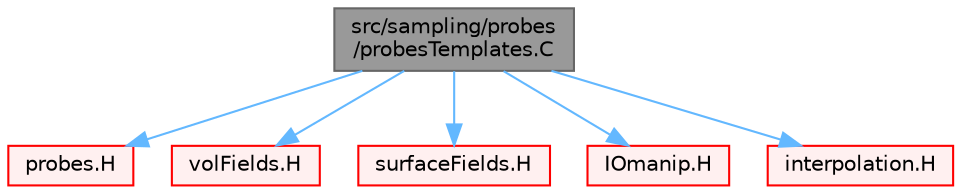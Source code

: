 digraph "src/sampling/probes/probesTemplates.C"
{
 // LATEX_PDF_SIZE
  bgcolor="transparent";
  edge [fontname=Helvetica,fontsize=10,labelfontname=Helvetica,labelfontsize=10];
  node [fontname=Helvetica,fontsize=10,shape=box,height=0.2,width=0.4];
  Node1 [id="Node000001",label="src/sampling/probes\l/probesTemplates.C",height=0.2,width=0.4,color="gray40", fillcolor="grey60", style="filled", fontcolor="black",tooltip=" "];
  Node1 -> Node2 [id="edge1_Node000001_Node000002",color="steelblue1",style="solid",tooltip=" "];
  Node2 [id="Node000002",label="probes.H",height=0.2,width=0.4,color="red", fillcolor="#FFF0F0", style="filled",URL="$probes_8H.html",tooltip=" "];
  Node1 -> Node380 [id="edge2_Node000001_Node000380",color="steelblue1",style="solid",tooltip=" "];
  Node380 [id="Node000380",label="volFields.H",height=0.2,width=0.4,color="red", fillcolor="#FFF0F0", style="filled",URL="$volFields_8H.html",tooltip=" "];
  Node1 -> Node416 [id="edge3_Node000001_Node000416",color="steelblue1",style="solid",tooltip=" "];
  Node416 [id="Node000416",label="surfaceFields.H",height=0.2,width=0.4,color="red", fillcolor="#FFF0F0", style="filled",URL="$surfaceFields_8H.html",tooltip="Foam::surfaceFields."];
  Node1 -> Node423 [id="edge4_Node000001_Node000423",color="steelblue1",style="solid",tooltip=" "];
  Node423 [id="Node000423",label="IOmanip.H",height=0.2,width=0.4,color="red", fillcolor="#FFF0F0", style="filled",URL="$IOmanip_8H.html",tooltip="Istream and Ostream manipulators taking arguments."];
  Node1 -> Node424 [id="edge5_Node000001_Node000424",color="steelblue1",style="solid",tooltip=" "];
  Node424 [id="Node000424",label="interpolation.H",height=0.2,width=0.4,color="red", fillcolor="#FFF0F0", style="filled",URL="$interpolation_8H.html",tooltip=" "];
}
